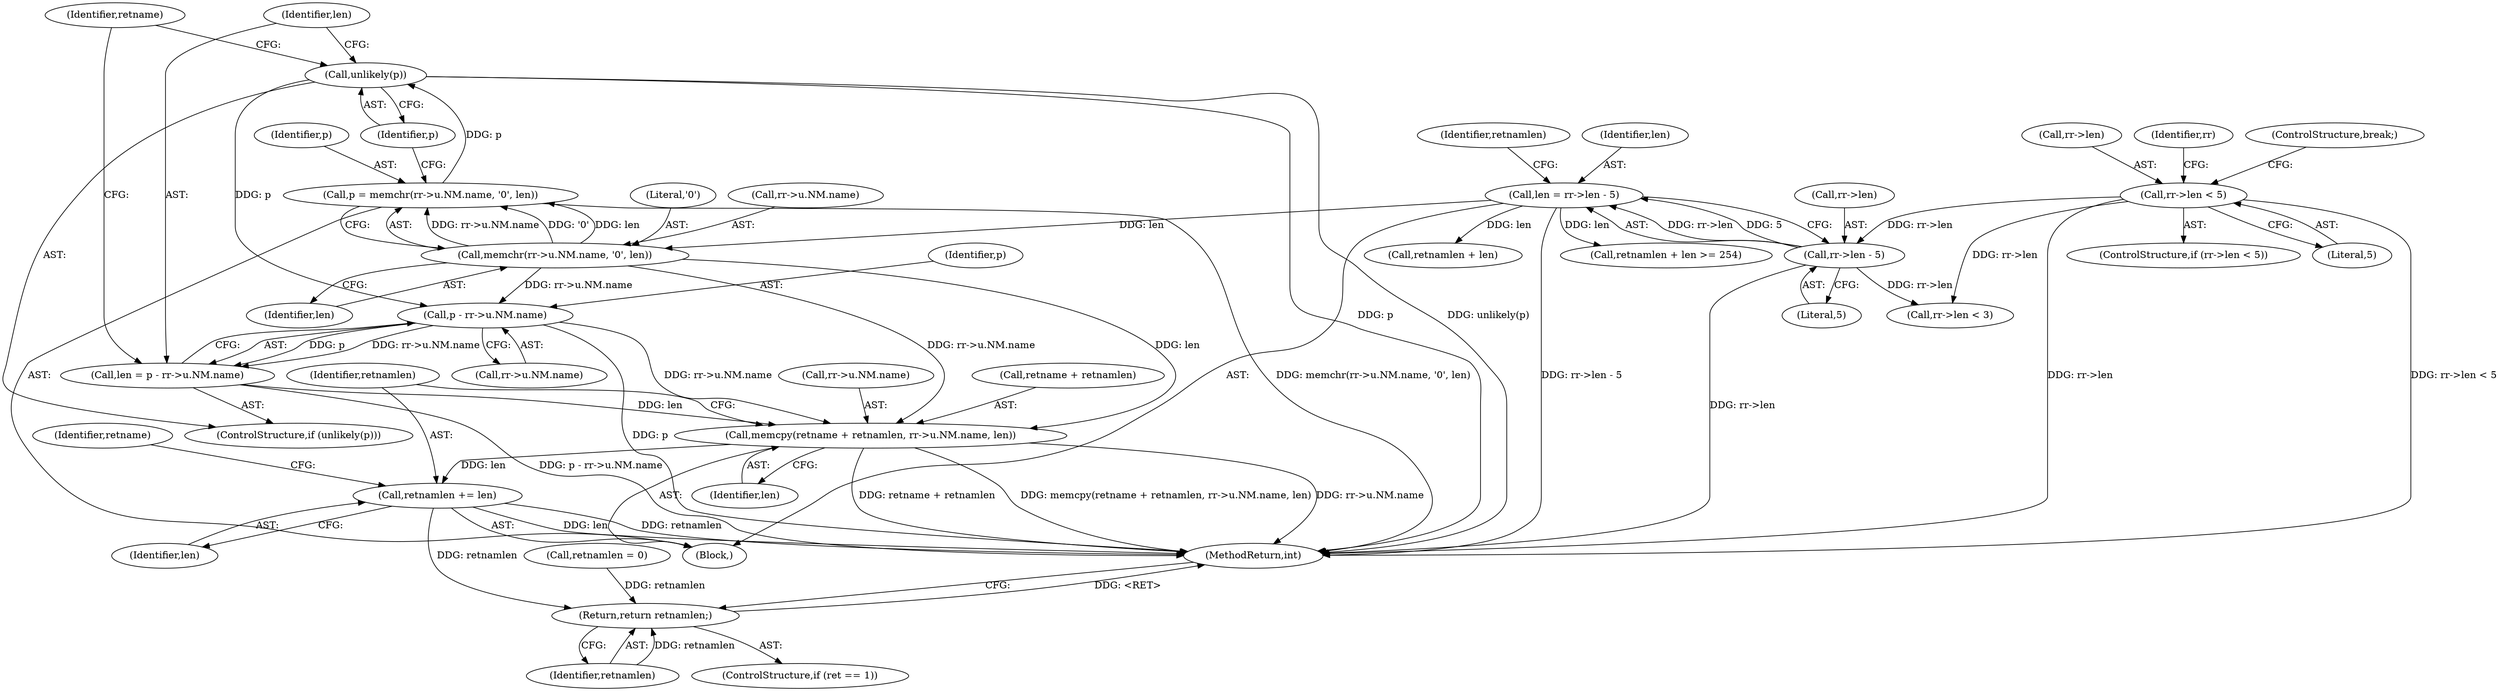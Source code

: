 digraph "0_linux_99d825822eade8d827a1817357cbf3f889a552d6@pointer" {
"1000346" [label="(Call,p - rr->u.NM.name)"];
"1000342" [label="(Call,unlikely(p))"];
"1000329" [label="(Call,p = memchr(rr->u.NM.name, '\0', len))"];
"1000331" [label="(Call,memchr(rr->u.NM.name, '\0', len))"];
"1000311" [label="(Call,len = rr->len - 5)"];
"1000313" [label="(Call,rr->len - 5)"];
"1000273" [label="(Call,rr->len < 5)"];
"1000344" [label="(Call,len = p - rr->u.NM.name)"];
"1000355" [label="(Call,memcpy(retname + retnamlen, rr->u.NM.name, len))"];
"1000367" [label="(Call,retnamlen += len)"];
"1000399" [label="(Return,return retnamlen;)"];
"1000209" [label="(Block,)"];
"1000116" [label="(Call,retnamlen = 0)"];
"1000330" [label="(Identifier,p)"];
"1000400" [label="(Identifier,retnamlen)"];
"1000359" [label="(Call,rr->u.NM.name)"];
"1000348" [label="(Call,rr->u.NM.name)"];
"1000321" [label="(Identifier,retnamlen)"];
"1000366" [label="(Identifier,len)"];
"1000372" [label="(Identifier,retname)"];
"1000329" [label="(Call,p = memchr(rr->u.NM.name, '\0', len))"];
"1000168" [label="(Call,rr->len < 3)"];
"1000277" [label="(Literal,5)"];
"1000313" [label="(Call,rr->len - 5)"];
"1000367" [label="(Call,retnamlen += len)"];
"1000368" [label="(Identifier,retnamlen)"];
"1000343" [label="(Identifier,p)"];
"1000342" [label="(Call,unlikely(p))"];
"1000320" [label="(Call,retnamlen + len)"];
"1000314" [label="(Call,rr->len)"];
"1000399" [label="(Return,return retnamlen;)"];
"1000357" [label="(Identifier,retname)"];
"1000344" [label="(Call,len = p - rr->u.NM.name)"];
"1000272" [label="(ControlStructure,if (rr->len < 5))"];
"1000369" [label="(Identifier,len)"];
"1000311" [label="(Call,len = rr->len - 5)"];
"1000395" [label="(ControlStructure,if (ret == 1))"];
"1000341" [label="(ControlStructure,if (unlikely(p)))"];
"1000345" [label="(Identifier,len)"];
"1000273" [label="(Call,rr->len < 5)"];
"1000356" [label="(Call,retname + retnamlen)"];
"1000332" [label="(Call,rr->u.NM.name)"];
"1000284" [label="(Identifier,rr)"];
"1000346" [label="(Call,p - rr->u.NM.name)"];
"1000331" [label="(Call,memchr(rr->u.NM.name, '\0', len))"];
"1000319" [label="(Call,retnamlen + len >= 254)"];
"1000312" [label="(Identifier,len)"];
"1000340" [label="(Identifier,len)"];
"1000317" [label="(Literal,5)"];
"1000355" [label="(Call,memcpy(retname + retnamlen, rr->u.NM.name, len))"];
"1000278" [label="(ControlStructure,break;)"];
"1000339" [label="(Literal,'\0')"];
"1000274" [label="(Call,rr->len)"];
"1000347" [label="(Identifier,p)"];
"1000414" [label="(MethodReturn,int)"];
"1000346" -> "1000344"  [label="AST: "];
"1000346" -> "1000348"  [label="CFG: "];
"1000347" -> "1000346"  [label="AST: "];
"1000348" -> "1000346"  [label="AST: "];
"1000344" -> "1000346"  [label="CFG: "];
"1000346" -> "1000414"  [label="DDG: p"];
"1000346" -> "1000344"  [label="DDG: p"];
"1000346" -> "1000344"  [label="DDG: rr->u.NM.name"];
"1000342" -> "1000346"  [label="DDG: p"];
"1000331" -> "1000346"  [label="DDG: rr->u.NM.name"];
"1000346" -> "1000355"  [label="DDG: rr->u.NM.name"];
"1000342" -> "1000341"  [label="AST: "];
"1000342" -> "1000343"  [label="CFG: "];
"1000343" -> "1000342"  [label="AST: "];
"1000345" -> "1000342"  [label="CFG: "];
"1000357" -> "1000342"  [label="CFG: "];
"1000342" -> "1000414"  [label="DDG: p"];
"1000342" -> "1000414"  [label="DDG: unlikely(p)"];
"1000329" -> "1000342"  [label="DDG: p"];
"1000329" -> "1000209"  [label="AST: "];
"1000329" -> "1000331"  [label="CFG: "];
"1000330" -> "1000329"  [label="AST: "];
"1000331" -> "1000329"  [label="AST: "];
"1000343" -> "1000329"  [label="CFG: "];
"1000329" -> "1000414"  [label="DDG: memchr(rr->u.NM.name, '\0', len)"];
"1000331" -> "1000329"  [label="DDG: rr->u.NM.name"];
"1000331" -> "1000329"  [label="DDG: '\0'"];
"1000331" -> "1000329"  [label="DDG: len"];
"1000331" -> "1000340"  [label="CFG: "];
"1000332" -> "1000331"  [label="AST: "];
"1000339" -> "1000331"  [label="AST: "];
"1000340" -> "1000331"  [label="AST: "];
"1000311" -> "1000331"  [label="DDG: len"];
"1000331" -> "1000355"  [label="DDG: rr->u.NM.name"];
"1000331" -> "1000355"  [label="DDG: len"];
"1000311" -> "1000209"  [label="AST: "];
"1000311" -> "1000313"  [label="CFG: "];
"1000312" -> "1000311"  [label="AST: "];
"1000313" -> "1000311"  [label="AST: "];
"1000321" -> "1000311"  [label="CFG: "];
"1000311" -> "1000414"  [label="DDG: rr->len - 5"];
"1000313" -> "1000311"  [label="DDG: rr->len"];
"1000313" -> "1000311"  [label="DDG: 5"];
"1000311" -> "1000319"  [label="DDG: len"];
"1000311" -> "1000320"  [label="DDG: len"];
"1000313" -> "1000317"  [label="CFG: "];
"1000314" -> "1000313"  [label="AST: "];
"1000317" -> "1000313"  [label="AST: "];
"1000313" -> "1000414"  [label="DDG: rr->len"];
"1000313" -> "1000168"  [label="DDG: rr->len"];
"1000273" -> "1000313"  [label="DDG: rr->len"];
"1000273" -> "1000272"  [label="AST: "];
"1000273" -> "1000277"  [label="CFG: "];
"1000274" -> "1000273"  [label="AST: "];
"1000277" -> "1000273"  [label="AST: "];
"1000278" -> "1000273"  [label="CFG: "];
"1000284" -> "1000273"  [label="CFG: "];
"1000273" -> "1000414"  [label="DDG: rr->len"];
"1000273" -> "1000414"  [label="DDG: rr->len < 5"];
"1000273" -> "1000168"  [label="DDG: rr->len"];
"1000344" -> "1000341"  [label="AST: "];
"1000345" -> "1000344"  [label="AST: "];
"1000357" -> "1000344"  [label="CFG: "];
"1000344" -> "1000414"  [label="DDG: p - rr->u.NM.name"];
"1000344" -> "1000355"  [label="DDG: len"];
"1000355" -> "1000209"  [label="AST: "];
"1000355" -> "1000366"  [label="CFG: "];
"1000356" -> "1000355"  [label="AST: "];
"1000359" -> "1000355"  [label="AST: "];
"1000366" -> "1000355"  [label="AST: "];
"1000368" -> "1000355"  [label="CFG: "];
"1000355" -> "1000414"  [label="DDG: retname + retnamlen"];
"1000355" -> "1000414"  [label="DDG: memcpy(retname + retnamlen, rr->u.NM.name, len)"];
"1000355" -> "1000414"  [label="DDG: rr->u.NM.name"];
"1000355" -> "1000367"  [label="DDG: len"];
"1000367" -> "1000209"  [label="AST: "];
"1000367" -> "1000369"  [label="CFG: "];
"1000368" -> "1000367"  [label="AST: "];
"1000369" -> "1000367"  [label="AST: "];
"1000372" -> "1000367"  [label="CFG: "];
"1000367" -> "1000414"  [label="DDG: len"];
"1000367" -> "1000414"  [label="DDG: retnamlen"];
"1000367" -> "1000399"  [label="DDG: retnamlen"];
"1000399" -> "1000395"  [label="AST: "];
"1000399" -> "1000400"  [label="CFG: "];
"1000400" -> "1000399"  [label="AST: "];
"1000414" -> "1000399"  [label="CFG: "];
"1000399" -> "1000414"  [label="DDG: <RET>"];
"1000400" -> "1000399"  [label="DDG: retnamlen"];
"1000116" -> "1000399"  [label="DDG: retnamlen"];
}
